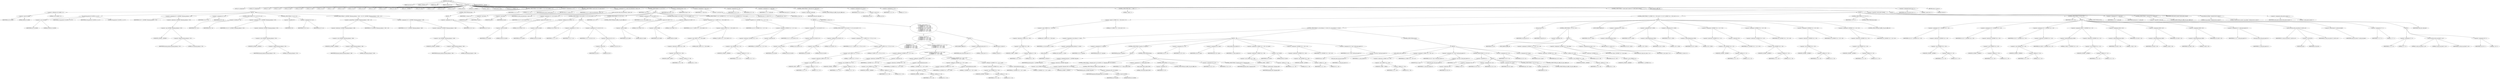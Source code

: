digraph cache_insert {  
"1000126" [label = "(METHOD,cache_insert)" ]
"1000127" [label = "(PARAM,const char *a1)" ]
"1000128" [label = "(PARAM,_DWORD *a2)" ]
"1000129" [label = "(PARAM,time_t a3)" ]
"1000130" [label = "(PARAM,unsigned int a4)" ]
"1000131" [label = "(PARAM,int a5)" ]
"1000132" [label = "(BLOCK,,)" ]
"1000133" [label = "(LOCAL,v9: unsigned int)" ]
"1000134" [label = "(LOCAL,v10: unsigned int)" ]
"1000135" [label = "(LOCAL,v11: int)" ]
"1000136" [label = "(LOCAL,v12: int)" ]
"1000137" [label = "(LOCAL,v13: bool)" ]
"1000138" [label = "(LOCAL,v14: bool)" ]
"1000139" [label = "(LOCAL,v15: bool)" ]
"1000140" [label = "(LOCAL,v16: int)" ]
"1000141" [label = "(LOCAL,v17: int)" ]
"1000142" [label = "(LOCAL,v18: int)" ]
"1000143" [label = "(LOCAL,v19: int)" ]
"1000144" [label = "(LOCAL,v20: int)" ]
"1000145" [label = "(LOCAL,v21: int)" ]
"1000146" [label = "(LOCAL,v22: int)" ]
"1000147" [label = "(LOCAL,v24: char *)" ]
"1000148" [label = "(LOCAL,v25: _DWORD *)" ]
"1000149" [label = "(LOCAL,v26: time_t)" ]
"1000150" [label = "(LOCAL,v27: int)" ]
"1000151" [label = "(LOCAL,v28: int)" ]
"1000152" [label = "(LOCAL,v29: int)" ]
"1000153" [label = "(LOCAL,v30: int)" ]
"1000154" [label = "(LOCAL,v31: _DWORD *)" ]
"1000155" [label = "(LOCAL,s: char *)" ]
"1000156" [label = "(LOCAL,time1: time_t)" ]
"1000157" [label = "(LOCAL,v34: _DWORD [ 12 ])" ]
"1000158" [label = "(CONTROL_STRUCTURE,if ( (a5 & 0x980) != 0 ),if ( (a5 & 0x980) != 0 ))" ]
"1000159" [label = "(<operator>.notEquals,(a5 & 0x980) != 0)" ]
"1000160" [label = "(<operator>.and,a5 & 0x980)" ]
"1000161" [label = "(IDENTIFIER,a5,a5 & 0x980)" ]
"1000162" [label = "(LITERAL,0x980,a5 & 0x980)" ]
"1000163" [label = "(LITERAL,0,(a5 & 0x980) != 0)" ]
"1000164" [label = "(BLOCK,,)" ]
"1000165" [label = "(log_query,log_query(a5 | 0x10000, a1, a2, 0))" ]
"1000166" [label = "(<operator>.or,a5 | 0x10000)" ]
"1000167" [label = "(IDENTIFIER,a5,a5 | 0x10000)" ]
"1000168" [label = "(LITERAL,0x10000,a5 | 0x10000)" ]
"1000169" [label = "(IDENTIFIER,a1,log_query(a5 | 0x10000, a1, a2, 0))" ]
"1000170" [label = "(IDENTIFIER,a2,log_query(a5 | 0x10000, a1, a2, 0))" ]
"1000171" [label = "(LITERAL,0,log_query(a5 | 0x10000, a1, a2, 0))" ]
"1000172" [label = "(<operator>.assignment,v9 = *(_DWORD *)(dnsmasq_daemon + 252))" ]
"1000173" [label = "(IDENTIFIER,v9,v9 = *(_DWORD *)(dnsmasq_daemon + 252))" ]
"1000174" [label = "(<operator>.indirection,*(_DWORD *)(dnsmasq_daemon + 252))" ]
"1000175" [label = "(<operator>.cast,(_DWORD *)(dnsmasq_daemon + 252))" ]
"1000176" [label = "(UNKNOWN,_DWORD *,_DWORD *)" ]
"1000177" [label = "(<operator>.addition,dnsmasq_daemon + 252)" ]
"1000178" [label = "(IDENTIFIER,dnsmasq_daemon,dnsmasq_daemon + 252)" ]
"1000179" [label = "(LITERAL,252,dnsmasq_daemon + 252)" ]
"1000180" [label = "(<operator>.assignment,v10 = a4)" ]
"1000181" [label = "(IDENTIFIER,v10,v10 = a4)" ]
"1000182" [label = "(IDENTIFIER,a4,v10 = a4)" ]
"1000183" [label = "(CONTROL_STRUCTURE,if ( v9 < a4 ),if ( v9 < a4 ))" ]
"1000184" [label = "(<operator>.lessThan,v9 < a4)" ]
"1000185" [label = "(IDENTIFIER,v9,v9 < a4)" ]
"1000186" [label = "(IDENTIFIER,a4,v9 < a4)" ]
"1000187" [label = "(<operator>.assignment,v10 = *(_DWORD *)(dnsmasq_daemon + 252))" ]
"1000188" [label = "(IDENTIFIER,v10,v10 = *(_DWORD *)(dnsmasq_daemon + 252))" ]
"1000189" [label = "(<operator>.indirection,*(_DWORD *)(dnsmasq_daemon + 252))" ]
"1000190" [label = "(<operator>.cast,(_DWORD *)(dnsmasq_daemon + 252))" ]
"1000191" [label = "(UNKNOWN,_DWORD *,_DWORD *)" ]
"1000192" [label = "(<operator>.addition,dnsmasq_daemon + 252)" ]
"1000193" [label = "(IDENTIFIER,dnsmasq_daemon,dnsmasq_daemon + 252)" ]
"1000194" [label = "(LITERAL,252,dnsmasq_daemon + 252)" ]
"1000195" [label = "(CONTROL_STRUCTURE,if ( !v9 ),if ( !v9 ))" ]
"1000196" [label = "(<operator>.logicalNot,!v9)" ]
"1000197" [label = "(IDENTIFIER,v9,!v9)" ]
"1000198" [label = "(<operator>.assignment,v10 = a4)" ]
"1000199" [label = "(IDENTIFIER,v10,v10 = a4)" ]
"1000200" [label = "(IDENTIFIER,a4,v10 = a4)" ]
"1000201" [label = "(CONTROL_STRUCTURE,if ( *(_DWORD *)(dnsmasq_daemon + 248) > v10 ),if ( *(_DWORD *)(dnsmasq_daemon + 248) > v10 ))" ]
"1000202" [label = "(<operator>.greaterThan,*(_DWORD *)(dnsmasq_daemon + 248) > v10)" ]
"1000203" [label = "(<operator>.indirection,*(_DWORD *)(dnsmasq_daemon + 248))" ]
"1000204" [label = "(<operator>.cast,(_DWORD *)(dnsmasq_daemon + 248))" ]
"1000205" [label = "(UNKNOWN,_DWORD *,_DWORD *)" ]
"1000206" [label = "(<operator>.addition,dnsmasq_daemon + 248)" ]
"1000207" [label = "(IDENTIFIER,dnsmasq_daemon,dnsmasq_daemon + 248)" ]
"1000208" [label = "(LITERAL,248,dnsmasq_daemon + 248)" ]
"1000209" [label = "(IDENTIFIER,v10,*(_DWORD *)(dnsmasq_daemon + 248) > v10)" ]
"1000210" [label = "(<operator>.assignment,v10 = *(_DWORD *)(dnsmasq_daemon + 248))" ]
"1000211" [label = "(IDENTIFIER,v10,v10 = *(_DWORD *)(dnsmasq_daemon + 248))" ]
"1000212" [label = "(<operator>.indirection,*(_DWORD *)(dnsmasq_daemon + 248))" ]
"1000213" [label = "(<operator>.cast,(_DWORD *)(dnsmasq_daemon + 248))" ]
"1000214" [label = "(UNKNOWN,_DWORD *,_DWORD *)" ]
"1000215" [label = "(<operator>.addition,dnsmasq_daemon + 248)" ]
"1000216" [label = "(IDENTIFIER,dnsmasq_daemon,dnsmasq_daemon + 248)" ]
"1000217" [label = "(LITERAL,248,dnsmasq_daemon + 248)" ]
"1000218" [label = "(CONTROL_STRUCTURE,else,else)" ]
"1000219" [label = "(BLOCK,,)" ]
"1000220" [label = "(<operator>.assignment,v10 = a4)" ]
"1000221" [label = "(IDENTIFIER,v10,v10 = a4)" ]
"1000222" [label = "(IDENTIFIER,a4,v10 = a4)" ]
"1000223" [label = "(<operator>.assignment,v11 = 0)" ]
"1000224" [label = "(IDENTIFIER,v11,v11 = 0)" ]
"1000225" [label = "(LITERAL,0,v11 = 0)" ]
"1000226" [label = "(CONTROL_STRUCTURE,if ( insert_error ),if ( insert_error ))" ]
"1000227" [label = "(IDENTIFIER,insert_error,if ( insert_error ))" ]
"1000228" [label = "(RETURN,return v11;,return v11;)" ]
"1000229" [label = "(IDENTIFIER,v11,return v11;)" ]
"1000230" [label = "(<operator>.assignment,v12 = cache_scan_free((int)a1, (int)a2, a3))" ]
"1000231" [label = "(IDENTIFIER,v12,v12 = cache_scan_free((int)a1, (int)a2, a3))" ]
"1000232" [label = "(cache_scan_free,cache_scan_free((int)a1, (int)a2, a3))" ]
"1000233" [label = "(<operator>.cast,(int)a1)" ]
"1000234" [label = "(UNKNOWN,int,int)" ]
"1000235" [label = "(IDENTIFIER,a1,(int)a1)" ]
"1000236" [label = "(<operator>.cast,(int)a2)" ]
"1000237" [label = "(UNKNOWN,int,int)" ]
"1000238" [label = "(IDENTIFIER,a2,(int)a2)" ]
"1000239" [label = "(IDENTIFIER,a3,cache_scan_free((int)a1, (int)a2, a3))" ]
"1000240" [label = "(CONTROL_STRUCTURE,if ( v12 ),if ( v12 ))" ]
"1000241" [label = "(IDENTIFIER,v12,if ( v12 ))" ]
"1000242" [label = "(BLOCK,,)" ]
"1000243" [label = "(<operator>.assignment,v13 = (a5 & 0x180) == 0)" ]
"1000244" [label = "(IDENTIFIER,v13,v13 = (a5 & 0x180) == 0)" ]
"1000245" [label = "(<operator>.equals,(a5 & 0x180) == 0)" ]
"1000246" [label = "(<operator>.and,a5 & 0x180)" ]
"1000247" [label = "(IDENTIFIER,a5,a5 & 0x180)" ]
"1000248" [label = "(LITERAL,0x180,a5 & 0x180)" ]
"1000249" [label = "(LITERAL,0,(a5 & 0x180) == 0)" ]
"1000250" [label = "(CONTROL_STRUCTURE,if ( (a5 & 0x180) != 0 ),if ( (a5 & 0x180) != 0 ))" ]
"1000251" [label = "(<operator>.notEquals,(a5 & 0x180) != 0)" ]
"1000252" [label = "(<operator>.and,a5 & 0x180)" ]
"1000253" [label = "(IDENTIFIER,a5,a5 & 0x180)" ]
"1000254" [label = "(LITERAL,0x180,a5 & 0x180)" ]
"1000255" [label = "(LITERAL,0,(a5 & 0x180) != 0)" ]
"1000256" [label = "(BLOCK,,)" ]
"1000257" [label = "(<operator>.assignment,v11 = v12)" ]
"1000258" [label = "(IDENTIFIER,v11,v11 = v12)" ]
"1000259" [label = "(IDENTIFIER,v12,v11 = v12)" ]
"1000260" [label = "(<operator>.assignment,v13 = (a5 & 8) == 0)" ]
"1000261" [label = "(IDENTIFIER,v13,v13 = (a5 & 8) == 0)" ]
"1000262" [label = "(<operator>.equals,(a5 & 8) == 0)" ]
"1000263" [label = "(<operator>.and,a5 & 8)" ]
"1000264" [label = "(IDENTIFIER,a5,a5 & 8)" ]
"1000265" [label = "(LITERAL,8,a5 & 8)" ]
"1000266" [label = "(LITERAL,0,(a5 & 8) == 0)" ]
"1000267" [label = "(CONTROL_STRUCTURE,if ( v13 ),if ( v13 ))" ]
"1000268" [label = "(IDENTIFIER,v13,if ( v13 ))" ]
"1000269" [label = "(CONTROL_STRUCTURE,goto LABEL_23;,goto LABEL_23;)" ]
"1000270" [label = "(<operator>.assignment,v14 = (a5 & 0x80) == 0)" ]
"1000271" [label = "(IDENTIFIER,v14,v14 = (a5 & 0x80) == 0)" ]
"1000272" [label = "(<operator>.equals,(a5 & 0x80) == 0)" ]
"1000273" [label = "(<operator>.and,a5 & 0x80)" ]
"1000274" [label = "(IDENTIFIER,a5,a5 & 0x80)" ]
"1000275" [label = "(LITERAL,0x80,a5 & 0x80)" ]
"1000276" [label = "(LITERAL,0,(a5 & 0x80) == 0)" ]
"1000277" [label = "(CONTROL_STRUCTURE,if ( (a5 & 0x80) != 0 ),if ( (a5 & 0x80) != 0 ))" ]
"1000278" [label = "(<operator>.notEquals,(a5 & 0x80) != 0)" ]
"1000279" [label = "(<operator>.and,a5 & 0x80)" ]
"1000280" [label = "(IDENTIFIER,a5,a5 & 0x80)" ]
"1000281" [label = "(LITERAL,0x80,a5 & 0x80)" ]
"1000282" [label = "(LITERAL,0,(a5 & 0x80) != 0)" ]
"1000283" [label = "(<operator>.assignment,v14 = (*(_BYTE *)(v11 + 36) & 0x80) == 0)" ]
"1000284" [label = "(IDENTIFIER,v14,v14 = (*(_BYTE *)(v11 + 36) & 0x80) == 0)" ]
"1000285" [label = "(<operator>.equals,(*(_BYTE *)(v11 + 36) & 0x80) == 0)" ]
"1000286" [label = "(<operator>.and,*(_BYTE *)(v11 + 36) & 0x80)" ]
"1000287" [label = "(<operator>.indirection,*(_BYTE *)(v11 + 36))" ]
"1000288" [label = "(<operator>.cast,(_BYTE *)(v11 + 36))" ]
"1000289" [label = "(UNKNOWN,_BYTE *,_BYTE *)" ]
"1000290" [label = "(<operator>.addition,v11 + 36)" ]
"1000291" [label = "(IDENTIFIER,v11,v11 + 36)" ]
"1000292" [label = "(LITERAL,36,v11 + 36)" ]
"1000293" [label = "(LITERAL,0x80,*(_BYTE *)(v11 + 36) & 0x80)" ]
"1000294" [label = "(LITERAL,0,(*(_BYTE *)(v11 + 36) & 0x80) == 0)" ]
"1000295" [label = "(CONTROL_STRUCTURE,if ( v14 || *(_DWORD *)(v11 + 12) != *a2 ),if ( v14 || *(_DWORD *)(v11 + 12) != *a2 ))" ]
"1000296" [label = "(<operator>.logicalOr,v14 || *(_DWORD *)(v11 + 12) != *a2)" ]
"1000297" [label = "(IDENTIFIER,v14,v14 || *(_DWORD *)(v11 + 12) != *a2)" ]
"1000298" [label = "(<operator>.notEquals,*(_DWORD *)(v11 + 12) != *a2)" ]
"1000299" [label = "(<operator>.indirection,*(_DWORD *)(v11 + 12))" ]
"1000300" [label = "(<operator>.cast,(_DWORD *)(v11 + 12))" ]
"1000301" [label = "(UNKNOWN,_DWORD *,_DWORD *)" ]
"1000302" [label = "(<operator>.addition,v11 + 12)" ]
"1000303" [label = "(IDENTIFIER,v11,v11 + 12)" ]
"1000304" [label = "(LITERAL,12,v11 + 12)" ]
"1000305" [label = "(<operator>.indirection,*a2)" ]
"1000306" [label = "(IDENTIFIER,a2,*(_DWORD *)(v11 + 12) != *a2)" ]
"1000307" [label = "(BLOCK,,)" ]
"1000308" [label = "(<operator>.assignment,v15 = (a5 & 0x100) == 0)" ]
"1000309" [label = "(IDENTIFIER,v15,v15 = (a5 & 0x100) == 0)" ]
"1000310" [label = "(<operator>.equals,(a5 & 0x100) == 0)" ]
"1000311" [label = "(<operator>.and,a5 & 0x100)" ]
"1000312" [label = "(IDENTIFIER,a5,a5 & 0x100)" ]
"1000313" [label = "(LITERAL,0x100,a5 & 0x100)" ]
"1000314" [label = "(LITERAL,0,(a5 & 0x100) == 0)" ]
"1000315" [label = "(CONTROL_STRUCTURE,if ( (a5 & 0x100) != 0 ),if ( (a5 & 0x100) != 0 ))" ]
"1000316" [label = "(<operator>.notEquals,(a5 & 0x100) != 0)" ]
"1000317" [label = "(<operator>.and,a5 & 0x100)" ]
"1000318" [label = "(IDENTIFIER,a5,a5 & 0x100)" ]
"1000319" [label = "(LITERAL,0x100,a5 & 0x100)" ]
"1000320" [label = "(LITERAL,0,(a5 & 0x100) != 0)" ]
"1000321" [label = "(<operator>.assignment,v15 = (*(_BYTE *)(v11 + 37) & 1) == 0)" ]
"1000322" [label = "(IDENTIFIER,v15,v15 = (*(_BYTE *)(v11 + 37) & 1) == 0)" ]
"1000323" [label = "(<operator>.equals,(*(_BYTE *)(v11 + 37) & 1) == 0)" ]
"1000324" [label = "(<operator>.and,*(_BYTE *)(v11 + 37) & 1)" ]
"1000325" [label = "(<operator>.indirection,*(_BYTE *)(v11 + 37))" ]
"1000326" [label = "(<operator>.cast,(_BYTE *)(v11 + 37))" ]
"1000327" [label = "(UNKNOWN,_BYTE *,_BYTE *)" ]
"1000328" [label = "(<operator>.addition,v11 + 37)" ]
"1000329" [label = "(IDENTIFIER,v11,v11 + 37)" ]
"1000330" [label = "(LITERAL,37,v11 + 37)" ]
"1000331" [label = "(LITERAL,1,*(_BYTE *)(v11 + 37) & 1)" ]
"1000332" [label = "(LITERAL,0,(*(_BYTE *)(v11 + 37) & 1) == 0)" ]
"1000333" [label = "(CONTROL_STRUCTURE,if ( v15\n        || *(_DWORD *)(v11 + 12) != *a2\n        || *(_DWORD *)(v11 + 16) != a2[1]\n        || *(_DWORD *)(v11 + 20) != a2[2]\n        || *(_DWORD *)(v11 + 24) != a2[3] ),if ( v15\n        || *(_DWORD *)(v11 + 12) != *a2\n        || *(_DWORD *)(v11 + 16) != a2[1]\n        || *(_DWORD *)(v11 + 20) != a2[2]\n        || *(_DWORD *)(v11 + 24) != a2[3] ))" ]
"1000334" [label = "(<operator>.logicalOr,v15\n        || *(_DWORD *)(v11 + 12) != *a2\n        || *(_DWORD *)(v11 + 16) != a2[1]\n        || *(_DWORD *)(v11 + 20) != a2[2]\n        || *(_DWORD *)(v11 + 24) != a2[3])" ]
"1000335" [label = "(IDENTIFIER,v15,v15\n        || *(_DWORD *)(v11 + 12) != *a2\n        || *(_DWORD *)(v11 + 16) != a2[1]\n        || *(_DWORD *)(v11 + 20) != a2[2]\n        || *(_DWORD *)(v11 + 24) != a2[3])" ]
"1000336" [label = "(<operator>.logicalOr,*(_DWORD *)(v11 + 12) != *a2\n        || *(_DWORD *)(v11 + 16) != a2[1]\n        || *(_DWORD *)(v11 + 20) != a2[2]\n        || *(_DWORD *)(v11 + 24) != a2[3])" ]
"1000337" [label = "(<operator>.notEquals,*(_DWORD *)(v11 + 12) != *a2)" ]
"1000338" [label = "(<operator>.indirection,*(_DWORD *)(v11 + 12))" ]
"1000339" [label = "(<operator>.cast,(_DWORD *)(v11 + 12))" ]
"1000340" [label = "(UNKNOWN,_DWORD *,_DWORD *)" ]
"1000341" [label = "(<operator>.addition,v11 + 12)" ]
"1000342" [label = "(IDENTIFIER,v11,v11 + 12)" ]
"1000343" [label = "(LITERAL,12,v11 + 12)" ]
"1000344" [label = "(<operator>.indirection,*a2)" ]
"1000345" [label = "(IDENTIFIER,a2,*(_DWORD *)(v11 + 12) != *a2)" ]
"1000346" [label = "(<operator>.logicalOr,*(_DWORD *)(v11 + 16) != a2[1]\n        || *(_DWORD *)(v11 + 20) != a2[2]\n        || *(_DWORD *)(v11 + 24) != a2[3])" ]
"1000347" [label = "(<operator>.notEquals,*(_DWORD *)(v11 + 16) != a2[1])" ]
"1000348" [label = "(<operator>.indirection,*(_DWORD *)(v11 + 16))" ]
"1000349" [label = "(<operator>.cast,(_DWORD *)(v11 + 16))" ]
"1000350" [label = "(UNKNOWN,_DWORD *,_DWORD *)" ]
"1000351" [label = "(<operator>.addition,v11 + 16)" ]
"1000352" [label = "(IDENTIFIER,v11,v11 + 16)" ]
"1000353" [label = "(LITERAL,16,v11 + 16)" ]
"1000354" [label = "(<operator>.indirectIndexAccess,a2[1])" ]
"1000355" [label = "(IDENTIFIER,a2,*(_DWORD *)(v11 + 16) != a2[1])" ]
"1000356" [label = "(LITERAL,1,*(_DWORD *)(v11 + 16) != a2[1])" ]
"1000357" [label = "(<operator>.logicalOr,*(_DWORD *)(v11 + 20) != a2[2]\n        || *(_DWORD *)(v11 + 24) != a2[3])" ]
"1000358" [label = "(<operator>.notEquals,*(_DWORD *)(v11 + 20) != a2[2])" ]
"1000359" [label = "(<operator>.indirection,*(_DWORD *)(v11 + 20))" ]
"1000360" [label = "(<operator>.cast,(_DWORD *)(v11 + 20))" ]
"1000361" [label = "(UNKNOWN,_DWORD *,_DWORD *)" ]
"1000362" [label = "(<operator>.addition,v11 + 20)" ]
"1000363" [label = "(IDENTIFIER,v11,v11 + 20)" ]
"1000364" [label = "(LITERAL,20,v11 + 20)" ]
"1000365" [label = "(<operator>.indirectIndexAccess,a2[2])" ]
"1000366" [label = "(IDENTIFIER,a2,*(_DWORD *)(v11 + 20) != a2[2])" ]
"1000367" [label = "(LITERAL,2,*(_DWORD *)(v11 + 20) != a2[2])" ]
"1000368" [label = "(<operator>.notEquals,*(_DWORD *)(v11 + 24) != a2[3])" ]
"1000369" [label = "(<operator>.indirection,*(_DWORD *)(v11 + 24))" ]
"1000370" [label = "(<operator>.cast,(_DWORD *)(v11 + 24))" ]
"1000371" [label = "(UNKNOWN,_DWORD *,_DWORD *)" ]
"1000372" [label = "(<operator>.addition,v11 + 24)" ]
"1000373" [label = "(IDENTIFIER,v11,v11 + 24)" ]
"1000374" [label = "(LITERAL,24,v11 + 24)" ]
"1000375" [label = "(<operator>.indirectIndexAccess,a2[3])" ]
"1000376" [label = "(IDENTIFIER,a2,*(_DWORD *)(v11 + 24) != a2[3])" ]
"1000377" [label = "(LITERAL,3,*(_DWORD *)(v11 + 24) != a2[3])" ]
"1000378" [label = "(BLOCK,,)" ]
"1000379" [label = "(JUMP_TARGET,LABEL_23)" ]
"1000380" [label = "(<operator>.assignment,insert_error = 1)" ]
"1000381" [label = "(IDENTIFIER,insert_error,insert_error = 1)" ]
"1000382" [label = "(LITERAL,1,insert_error = 1)" ]
"1000383" [label = "(RETURN,return 0;,return 0;)" ]
"1000384" [label = "(LITERAL,0,return 0;)" ]
"1000385" [label = "(RETURN,return v11;,return v11;)" ]
"1000386" [label = "(IDENTIFIER,v11,return v11;)" ]
"1000387" [label = "(<operator>.assignment,time1 = a3)" ]
"1000388" [label = "(IDENTIFIER,time1,time1 = a3)" ]
"1000389" [label = "(IDENTIFIER,a3,time1 = a3)" ]
"1000390" [label = "(<operator>.assignment,s = (char *)a1)" ]
"1000391" [label = "(IDENTIFIER,s,s = (char *)a1)" ]
"1000392" [label = "(<operator>.cast,(char *)a1)" ]
"1000393" [label = "(UNKNOWN,char *,char *)" ]
"1000394" [label = "(IDENTIFIER,a1,(char *)a1)" ]
"1000395" [label = "(<operator>.assignment,v31 = a2)" ]
"1000396" [label = "(IDENTIFIER,v31,v31 = a2)" ]
"1000397" [label = "(IDENTIFIER,a2,v31 = a2)" ]
"1000398" [label = "(<operator>.assignment,v11 = cache_tail)" ]
"1000399" [label = "(IDENTIFIER,v11,v11 = cache_tail)" ]
"1000400" [label = "(IDENTIFIER,cache_tail,v11 = cache_tail)" ]
"1000401" [label = "(CONTROL_STRUCTURE,if ( !cache_tail ),if ( !cache_tail ))" ]
"1000402" [label = "(<operator>.logicalNot,!cache_tail)" ]
"1000403" [label = "(IDENTIFIER,cache_tail,!cache_tail)" ]
"1000404" [label = "(CONTROL_STRUCTURE,goto LABEL_38;,goto LABEL_38;)" ]
"1000405" [label = "(<operator>.assignment,v16 = a5 & 4)" ]
"1000406" [label = "(IDENTIFIER,v16,v16 = a5 & 4)" ]
"1000407" [label = "(<operator>.and,a5 & 4)" ]
"1000408" [label = "(IDENTIFIER,a5,a5 & 4)" ]
"1000409" [label = "(LITERAL,4,a5 & 4)" ]
"1000410" [label = "(<operator>.assignment,v17 = 0)" ]
"1000411" [label = "(IDENTIFIER,v17,v17 = 0)" ]
"1000412" [label = "(LITERAL,0,v17 = 0)" ]
"1000413" [label = "(CONTROL_STRUCTURE,while ( 1 ),while ( 1 ))" ]
"1000414" [label = "(LITERAL,1,while ( 1 ))" ]
"1000415" [label = "(BLOCK,,)" ]
"1000416" [label = "(CONTROL_STRUCTURE,if ( (*(_WORD *)(v11 + 36) & 0xC) == 0 ),if ( (*(_WORD *)(v11 + 36) & 0xC) == 0 ))" ]
"1000417" [label = "(<operator>.equals,(*(_WORD *)(v11 + 36) & 0xC) == 0)" ]
"1000418" [label = "(<operator>.and,*(_WORD *)(v11 + 36) & 0xC)" ]
"1000419" [label = "(<operator>.indirection,*(_WORD *)(v11 + 36))" ]
"1000420" [label = "(<operator>.cast,(_WORD *)(v11 + 36))" ]
"1000421" [label = "(UNKNOWN,_WORD *,_WORD *)" ]
"1000422" [label = "(<operator>.addition,v11 + 36)" ]
"1000423" [label = "(IDENTIFIER,v11,v11 + 36)" ]
"1000424" [label = "(LITERAL,36,v11 + 36)" ]
"1000425" [label = "(LITERAL,0xC,*(_WORD *)(v11 + 36) & 0xC)" ]
"1000426" [label = "(LITERAL,0,(*(_WORD *)(v11 + 36) & 0xC) == 0)" ]
"1000427" [label = "(BLOCK,,)" ]
"1000428" [label = "(CONTROL_STRUCTURE,if ( a1 && strlen(a1) >= 0x32 ),if ( a1 && strlen(a1) >= 0x32 ))" ]
"1000429" [label = "(<operator>.logicalAnd,a1 && strlen(a1) >= 0x32)" ]
"1000430" [label = "(IDENTIFIER,a1,a1 && strlen(a1) >= 0x32)" ]
"1000431" [label = "(<operator>.greaterEqualsThan,strlen(a1) >= 0x32)" ]
"1000432" [label = "(strlen,strlen(a1))" ]
"1000433" [label = "(IDENTIFIER,a1,strlen(a1))" ]
"1000434" [label = "(LITERAL,0x32,strlen(a1) >= 0x32)" ]
"1000435" [label = "(BLOCK,,)" ]
"1000436" [label = "(<operator>.assignment,v22 = big_free)" ]
"1000437" [label = "(IDENTIFIER,v22,v22 = big_free)" ]
"1000438" [label = "(IDENTIFIER,big_free,v22 = big_free)" ]
"1000439" [label = "(CONTROL_STRUCTURE,if ( big_free ),if ( big_free ))" ]
"1000440" [label = "(IDENTIFIER,big_free,if ( big_free ))" ]
"1000441" [label = "(BLOCK,,)" ]
"1000442" [label = "(<operator>.assignment,big_free = *(_DWORD *)big_free)" ]
"1000443" [label = "(IDENTIFIER,big_free,big_free = *(_DWORD *)big_free)" ]
"1000444" [label = "(<operator>.indirection,*(_DWORD *)big_free)" ]
"1000445" [label = "(<operator>.cast,(_DWORD *)big_free)" ]
"1000446" [label = "(UNKNOWN,_DWORD *,_DWORD *)" ]
"1000447" [label = "(IDENTIFIER,big_free,(_DWORD *)big_free)" ]
"1000448" [label = "(CONTROL_STRUCTURE,else,else)" ]
"1000449" [label = "(BLOCK,,)" ]
"1000450" [label = "(CONTROL_STRUCTURE,if ( !(bignames_left | a5 & 0x5000) ),if ( !(bignames_left | a5 & 0x5000) ))" ]
"1000451" [label = "(<operator>.logicalNot,!(bignames_left | a5 & 0x5000))" ]
"1000452" [label = "(<operator>.or,bignames_left | a5 & 0x5000)" ]
"1000453" [label = "(IDENTIFIER,bignames_left,bignames_left | a5 & 0x5000)" ]
"1000454" [label = "(<operator>.and,a5 & 0x5000)" ]
"1000455" [label = "(IDENTIFIER,a5,a5 & 0x5000)" ]
"1000456" [label = "(LITERAL,0x5000,a5 & 0x5000)" ]
"1000457" [label = "(CONTROL_STRUCTURE,goto LABEL_38;,goto LABEL_38;)" ]
"1000458" [label = "(<operator>.assignment,v27 = whine_malloc(1028))" ]
"1000459" [label = "(IDENTIFIER,v27,v27 = whine_malloc(1028))" ]
"1000460" [label = "(whine_malloc,whine_malloc(1028))" ]
"1000461" [label = "(LITERAL,1028,whine_malloc(1028))" ]
"1000462" [label = "(CONTROL_STRUCTURE,if ( !v27 ),if ( !v27 ))" ]
"1000463" [label = "(<operator>.logicalNot,!v27)" ]
"1000464" [label = "(IDENTIFIER,v27,!v27)" ]
"1000465" [label = "(CONTROL_STRUCTURE,goto LABEL_38;,goto LABEL_38;)" ]
"1000466" [label = "(<operator>.assignment,v22 = v27)" ]
"1000467" [label = "(IDENTIFIER,v22,v22 = v27)" ]
"1000468" [label = "(IDENTIFIER,v27,v22 = v27)" ]
"1000469" [label = "(CONTROL_STRUCTURE,if ( bignames_left ),if ( bignames_left ))" ]
"1000470" [label = "(IDENTIFIER,bignames_left,if ( bignames_left ))" ]
"1000471" [label = "(<operator>.preDecrement,--bignames_left)" ]
"1000472" [label = "(IDENTIFIER,bignames_left,--bignames_left)" ]
"1000473" [label = "(<operator>.assignment,v25 = v31)" ]
"1000474" [label = "(IDENTIFIER,v25,v25 = v31)" ]
"1000475" [label = "(IDENTIFIER,v31,v25 = v31)" ]
"1000476" [label = "(<operator>.assignment,v26 = time1)" ]
"1000477" [label = "(IDENTIFIER,v26,v26 = time1)" ]
"1000478" [label = "(IDENTIFIER,time1,v26 = time1)" ]
"1000479" [label = "(cache_unlink,cache_unlink(v11))" ]
"1000480" [label = "(IDENTIFIER,v11,cache_unlink(v11))" ]
"1000481" [label = "(<operator>.assignment,*(_WORD *)(v11 + 36) = a5 | 0x200)" ]
"1000482" [label = "(<operator>.indirection,*(_WORD *)(v11 + 36))" ]
"1000483" [label = "(<operator>.cast,(_WORD *)(v11 + 36))" ]
"1000484" [label = "(UNKNOWN,_WORD *,_WORD *)" ]
"1000485" [label = "(<operator>.addition,v11 + 36)" ]
"1000486" [label = "(IDENTIFIER,v11,v11 + 36)" ]
"1000487" [label = "(LITERAL,36,v11 + 36)" ]
"1000488" [label = "(<operator>.or,a5 | 0x200)" ]
"1000489" [label = "(IDENTIFIER,a5,a5 | 0x200)" ]
"1000490" [label = "(LITERAL,0x200,a5 | 0x200)" ]
"1000491" [label = "(<operator>.assignment,*(_DWORD *)(v11 + 40) = v22)" ]
"1000492" [label = "(<operator>.indirection,*(_DWORD *)(v11 + 40))" ]
"1000493" [label = "(<operator>.cast,(_DWORD *)(v11 + 40))" ]
"1000494" [label = "(UNKNOWN,_DWORD *,_DWORD *)" ]
"1000495" [label = "(<operator>.addition,v11 + 40)" ]
"1000496" [label = "(IDENTIFIER,v11,v11 + 40)" ]
"1000497" [label = "(LITERAL,40,v11 + 40)" ]
"1000498" [label = "(IDENTIFIER,v22,*(_DWORD *)(v11 + 40) = v22)" ]
"1000499" [label = "(<operator>.assignment,v24 = (char *)cache_get_name(v11))" ]
"1000500" [label = "(IDENTIFIER,v24,v24 = (char *)cache_get_name(v11))" ]
"1000501" [label = "(<operator>.cast,(char *)cache_get_name(v11))" ]
"1000502" [label = "(UNKNOWN,char *,char *)" ]
"1000503" [label = "(cache_get_name,cache_get_name(v11))" ]
"1000504" [label = "(IDENTIFIER,v11,cache_get_name(v11))" ]
"1000505" [label = "(CONTROL_STRUCTURE,else,else)" ]
"1000506" [label = "(BLOCK,,)" ]
"1000507" [label = "(cache_unlink,cache_unlink(v11))" ]
"1000508" [label = "(IDENTIFIER,v11,cache_unlink(v11))" ]
"1000509" [label = "(<operator>.assignment,*(_WORD *)(v11 + 36) = a5)" ]
"1000510" [label = "(<operator>.indirection,*(_WORD *)(v11 + 36))" ]
"1000511" [label = "(<operator>.cast,(_WORD *)(v11 + 36))" ]
"1000512" [label = "(UNKNOWN,_WORD *,_WORD *)" ]
"1000513" [label = "(<operator>.addition,v11 + 36)" ]
"1000514" [label = "(IDENTIFIER,v11,v11 + 36)" ]
"1000515" [label = "(LITERAL,36,v11 + 36)" ]
"1000516" [label = "(IDENTIFIER,a5,*(_WORD *)(v11 + 36) = a5)" ]
"1000517" [label = "(<operator>.assignment,v24 = (char *)cache_get_name(v11))" ]
"1000518" [label = "(IDENTIFIER,v24,v24 = (char *)cache_get_name(v11))" ]
"1000519" [label = "(<operator>.cast,(char *)cache_get_name(v11))" ]
"1000520" [label = "(UNKNOWN,char *,char *)" ]
"1000521" [label = "(cache_get_name,cache_get_name(v11))" ]
"1000522" [label = "(IDENTIFIER,v11,cache_get_name(v11))" ]
"1000523" [label = "(CONTROL_STRUCTURE,if ( !a1 ),if ( !a1 ))" ]
"1000524" [label = "(<operator>.logicalNot,!a1)" ]
"1000525" [label = "(IDENTIFIER,a1,!a1)" ]
"1000526" [label = "(BLOCK,,)" ]
"1000527" [label = "(<operator>.assignment,*v24 = 0)" ]
"1000528" [label = "(<operator>.indirection,*v24)" ]
"1000529" [label = "(IDENTIFIER,v24,*v24 = 0)" ]
"1000530" [label = "(LITERAL,0,*v24 = 0)" ]
"1000531" [label = "(<operator>.assignment,v25 = v31)" ]
"1000532" [label = "(IDENTIFIER,v25,v25 = v31)" ]
"1000533" [label = "(IDENTIFIER,v31,v25 = v31)" ]
"1000534" [label = "(<operator>.assignment,v26 = time1)" ]
"1000535" [label = "(IDENTIFIER,v26,v26 = time1)" ]
"1000536" [label = "(IDENTIFIER,time1,v26 = time1)" ]
"1000537" [label = "(CONTROL_STRUCTURE,if ( !v31 ),if ( !v31 ))" ]
"1000538" [label = "(<operator>.logicalNot,!v31)" ]
"1000539" [label = "(IDENTIFIER,v31,!v31)" ]
"1000540" [label = "(CONTROL_STRUCTURE,goto LABEL_59;,goto LABEL_59;)" ]
"1000541" [label = "(CONTROL_STRUCTURE,goto LABEL_58;,goto LABEL_58;)" ]
"1000542" [label = "(<operator>.assignment,v25 = v31)" ]
"1000543" [label = "(IDENTIFIER,v25,v25 = v31)" ]
"1000544" [label = "(IDENTIFIER,v31,v25 = v31)" ]
"1000545" [label = "(<operator>.assignment,v26 = time1)" ]
"1000546" [label = "(IDENTIFIER,v26,v26 = time1)" ]
"1000547" [label = "(IDENTIFIER,time1,v26 = time1)" ]
"1000548" [label = "(strcpy,strcpy(v24, s))" ]
"1000549" [label = "(IDENTIFIER,v24,strcpy(v24, s))" ]
"1000550" [label = "(IDENTIFIER,s,strcpy(v24, s))" ]
"1000551" [label = "(CONTROL_STRUCTURE,if ( !v25 ),if ( !v25 ))" ]
"1000552" [label = "(<operator>.logicalNot,!v25)" ]
"1000553" [label = "(IDENTIFIER,v25,!v25)" ]
"1000554" [label = "(BLOCK,,)" ]
"1000555" [label = "(JUMP_TARGET,LABEL_59)" ]
"1000556" [label = "(<operator>.assignment,*(_DWORD *)(v11 + 28) = v10 + v26)" ]
"1000557" [label = "(<operator>.indirection,*(_DWORD *)(v11 + 28))" ]
"1000558" [label = "(<operator>.cast,(_DWORD *)(v11 + 28))" ]
"1000559" [label = "(UNKNOWN,_DWORD *,_DWORD *)" ]
"1000560" [label = "(<operator>.addition,v11 + 28)" ]
"1000561" [label = "(IDENTIFIER,v11,v11 + 28)" ]
"1000562" [label = "(LITERAL,28,v11 + 28)" ]
"1000563" [label = "(<operator>.addition,v10 + v26)" ]
"1000564" [label = "(IDENTIFIER,v10,v10 + v26)" ]
"1000565" [label = "(IDENTIFIER,v26,v10 + v26)" ]
"1000566" [label = "(<operator>.assignment,*(_DWORD *)v11 = new_chain)" ]
"1000567" [label = "(<operator>.indirection,*(_DWORD *)v11)" ]
"1000568" [label = "(<operator>.cast,(_DWORD *)v11)" ]
"1000569" [label = "(UNKNOWN,_DWORD *,_DWORD *)" ]
"1000570" [label = "(IDENTIFIER,v11,(_DWORD *)v11)" ]
"1000571" [label = "(IDENTIFIER,new_chain,*(_DWORD *)v11 = new_chain)" ]
"1000572" [label = "(<operator>.assignment,new_chain = v11)" ]
"1000573" [label = "(IDENTIFIER,new_chain,new_chain = v11)" ]
"1000574" [label = "(IDENTIFIER,v11,new_chain = v11)" ]
"1000575" [label = "(RETURN,return v11;,return v11;)" ]
"1000576" [label = "(IDENTIFIER,v11,return v11;)" ]
"1000577" [label = "(JUMP_TARGET,LABEL_58)" ]
"1000578" [label = "(<operator>.assignment,v28 = v25[1])" ]
"1000579" [label = "(IDENTIFIER,v28,v28 = v25[1])" ]
"1000580" [label = "(<operator>.indirectIndexAccess,v25[1])" ]
"1000581" [label = "(IDENTIFIER,v25,v28 = v25[1])" ]
"1000582" [label = "(LITERAL,1,v28 = v25[1])" ]
"1000583" [label = "(<operator>.assignment,v29 = v25[2])" ]
"1000584" [label = "(IDENTIFIER,v29,v29 = v25[2])" ]
"1000585" [label = "(<operator>.indirectIndexAccess,v25[2])" ]
"1000586" [label = "(IDENTIFIER,v25,v29 = v25[2])" ]
"1000587" [label = "(LITERAL,2,v29 = v25[2])" ]
"1000588" [label = "(<operator>.assignment,v30 = v25[3])" ]
"1000589" [label = "(IDENTIFIER,v30,v30 = v25[3])" ]
"1000590" [label = "(<operator>.indirectIndexAccess,v25[3])" ]
"1000591" [label = "(IDENTIFIER,v25,v30 = v25[3])" ]
"1000592" [label = "(LITERAL,3,v30 = v25[3])" ]
"1000593" [label = "(<operator>.assignment,*(_DWORD *)(v11 + 12) = *v25)" ]
"1000594" [label = "(<operator>.indirection,*(_DWORD *)(v11 + 12))" ]
"1000595" [label = "(<operator>.cast,(_DWORD *)(v11 + 12))" ]
"1000596" [label = "(UNKNOWN,_DWORD *,_DWORD *)" ]
"1000597" [label = "(<operator>.addition,v11 + 12)" ]
"1000598" [label = "(IDENTIFIER,v11,v11 + 12)" ]
"1000599" [label = "(LITERAL,12,v11 + 12)" ]
"1000600" [label = "(<operator>.indirection,*v25)" ]
"1000601" [label = "(IDENTIFIER,v25,*(_DWORD *)(v11 + 12) = *v25)" ]
"1000602" [label = "(<operator>.assignment,*(_DWORD *)(v11 + 16) = v28)" ]
"1000603" [label = "(<operator>.indirection,*(_DWORD *)(v11 + 16))" ]
"1000604" [label = "(<operator>.cast,(_DWORD *)(v11 + 16))" ]
"1000605" [label = "(UNKNOWN,_DWORD *,_DWORD *)" ]
"1000606" [label = "(<operator>.addition,v11 + 16)" ]
"1000607" [label = "(IDENTIFIER,v11,v11 + 16)" ]
"1000608" [label = "(LITERAL,16,v11 + 16)" ]
"1000609" [label = "(IDENTIFIER,v28,*(_DWORD *)(v11 + 16) = v28)" ]
"1000610" [label = "(<operator>.assignment,*(_DWORD *)(v11 + 20) = v29)" ]
"1000611" [label = "(<operator>.indirection,*(_DWORD *)(v11 + 20))" ]
"1000612" [label = "(<operator>.cast,(_DWORD *)(v11 + 20))" ]
"1000613" [label = "(UNKNOWN,_DWORD *,_DWORD *)" ]
"1000614" [label = "(<operator>.addition,v11 + 20)" ]
"1000615" [label = "(IDENTIFIER,v11,v11 + 20)" ]
"1000616" [label = "(LITERAL,20,v11 + 20)" ]
"1000617" [label = "(IDENTIFIER,v29,*(_DWORD *)(v11 + 20) = v29)" ]
"1000618" [label = "(<operator>.assignment,*(_DWORD *)(v11 + 24) = v30)" ]
"1000619" [label = "(<operator>.indirection,*(_DWORD *)(v11 + 24))" ]
"1000620" [label = "(<operator>.cast,(_DWORD *)(v11 + 24))" ]
"1000621" [label = "(UNKNOWN,_DWORD *,_DWORD *)" ]
"1000622" [label = "(<operator>.addition,v11 + 24)" ]
"1000623" [label = "(IDENTIFIER,v11,v11 + 24)" ]
"1000624" [label = "(LITERAL,24,v11 + 24)" ]
"1000625" [label = "(IDENTIFIER,v30,*(_DWORD *)(v11 + 24) = v30)" ]
"1000626" [label = "(CONTROL_STRUCTURE,goto LABEL_59;,goto LABEL_59;)" ]
"1000627" [label = "(CONTROL_STRUCTURE,if ( v17 ),if ( v17 ))" ]
"1000628" [label = "(IDENTIFIER,v17,if ( v17 ))" ]
"1000629" [label = "(CONTROL_STRUCTURE,break;,break;)" ]
"1000630" [label = "(CONTROL_STRUCTURE,if ( v16 ),if ( v16 ))" ]
"1000631" [label = "(IDENTIFIER,v16,if ( v16 ))" ]
"1000632" [label = "(BLOCK,,)" ]
"1000633" [label = "(<operator>.assignment,v18 = *(_DWORD *)(v11 + 16))" ]
"1000634" [label = "(IDENTIFIER,v18,v18 = *(_DWORD *)(v11 + 16))" ]
"1000635" [label = "(<operator>.indirection,*(_DWORD *)(v11 + 16))" ]
"1000636" [label = "(<operator>.cast,(_DWORD *)(v11 + 16))" ]
"1000637" [label = "(UNKNOWN,_DWORD *,_DWORD *)" ]
"1000638" [label = "(<operator>.addition,v11 + 16)" ]
"1000639" [label = "(IDENTIFIER,v11,v11 + 16)" ]
"1000640" [label = "(LITERAL,16,v11 + 16)" ]
"1000641" [label = "(<operator>.assignment,v19 = *(_DWORD *)(v11 + 20))" ]
"1000642" [label = "(IDENTIFIER,v19,v19 = *(_DWORD *)(v11 + 20))" ]
"1000643" [label = "(<operator>.indirection,*(_DWORD *)(v11 + 20))" ]
"1000644" [label = "(<operator>.cast,(_DWORD *)(v11 + 20))" ]
"1000645" [label = "(UNKNOWN,_DWORD *,_DWORD *)" ]
"1000646" [label = "(<operator>.addition,v11 + 20)" ]
"1000647" [label = "(IDENTIFIER,v11,v11 + 20)" ]
"1000648" [label = "(LITERAL,20,v11 + 20)" ]
"1000649" [label = "(<operator>.assignment,v20 = *(_DWORD *)(v11 + 24))" ]
"1000650" [label = "(IDENTIFIER,v20,v20 = *(_DWORD *)(v11 + 24))" ]
"1000651" [label = "(<operator>.indirection,*(_DWORD *)(v11 + 24))" ]
"1000652" [label = "(<operator>.cast,(_DWORD *)(v11 + 24))" ]
"1000653" [label = "(UNKNOWN,_DWORD *,_DWORD *)" ]
"1000654" [label = "(<operator>.addition,v11 + 24)" ]
"1000655" [label = "(IDENTIFIER,v11,v11 + 24)" ]
"1000656" [label = "(LITERAL,24,v11 + 24)" ]
"1000657" [label = "(<operator>.assignment,v34[0] = *(_DWORD *)(v11 + 12))" ]
"1000658" [label = "(<operator>.indirectIndexAccess,v34[0])" ]
"1000659" [label = "(IDENTIFIER,v34,v34[0] = *(_DWORD *)(v11 + 12))" ]
"1000660" [label = "(LITERAL,0,v34[0] = *(_DWORD *)(v11 + 12))" ]
"1000661" [label = "(<operator>.indirection,*(_DWORD *)(v11 + 12))" ]
"1000662" [label = "(<operator>.cast,(_DWORD *)(v11 + 12))" ]
"1000663" [label = "(UNKNOWN,_DWORD *,_DWORD *)" ]
"1000664" [label = "(<operator>.addition,v11 + 12)" ]
"1000665" [label = "(IDENTIFIER,v11,v11 + 12)" ]
"1000666" [label = "(LITERAL,12,v11 + 12)" ]
"1000667" [label = "(<operator>.assignment,v34[1] = v18)" ]
"1000668" [label = "(<operator>.indirectIndexAccess,v34[1])" ]
"1000669" [label = "(IDENTIFIER,v34,v34[1] = v18)" ]
"1000670" [label = "(LITERAL,1,v34[1] = v18)" ]
"1000671" [label = "(IDENTIFIER,v18,v34[1] = v18)" ]
"1000672" [label = "(<operator>.assignment,v34[2] = v19)" ]
"1000673" [label = "(<operator>.indirectIndexAccess,v34[2])" ]
"1000674" [label = "(IDENTIFIER,v34,v34[2] = v19)" ]
"1000675" [label = "(LITERAL,2,v34[2] = v19)" ]
"1000676" [label = "(IDENTIFIER,v19,v34[2] = v19)" ]
"1000677" [label = "(<operator>.assignment,v34[3] = v20)" ]
"1000678" [label = "(<operator>.indirectIndexAccess,v34[3])" ]
"1000679" [label = "(IDENTIFIER,v34,v34[3] = v20)" ]
"1000680" [label = "(LITERAL,3,v34[3] = v20)" ]
"1000681" [label = "(IDENTIFIER,v20,v34[3] = v20)" ]
"1000682" [label = "(<operator>.assignment,v21 = cache_get_name(v11))" ]
"1000683" [label = "(IDENTIFIER,v21,v21 = cache_get_name(v11))" ]
"1000684" [label = "(cache_get_name,cache_get_name(v11))" ]
"1000685" [label = "(IDENTIFIER,v11,cache_get_name(v11))" ]
"1000686" [label = "(cache_scan_free,cache_scan_free(v21, (int)v34, a3))" ]
"1000687" [label = "(IDENTIFIER,v21,cache_scan_free(v21, (int)v34, a3))" ]
"1000688" [label = "(<operator>.cast,(int)v34)" ]
"1000689" [label = "(UNKNOWN,int,int)" ]
"1000690" [label = "(IDENTIFIER,v34,(int)v34)" ]
"1000691" [label = "(IDENTIFIER,a3,cache_scan_free(v21, (int)v34, a3))" ]
"1000692" [label = "(<operator>.preIncrement,++cache_live_freed)" ]
"1000693" [label = "(IDENTIFIER,cache_live_freed,++cache_live_freed)" ]
"1000694" [label = "(<operator>.assignment,v17 = 1)" ]
"1000695" [label = "(IDENTIFIER,v17,v17 = 1)" ]
"1000696" [label = "(LITERAL,1,v17 = 1)" ]
"1000697" [label = "(CONTROL_STRUCTURE,else,else)" ]
"1000698" [label = "(BLOCK,,)" ]
"1000699" [label = "(<operator>.assignment,v17 = 0)" ]
"1000700" [label = "(IDENTIFIER,v17,v17 = 0)" ]
"1000701" [label = "(LITERAL,0,v17 = 0)" ]
"1000702" [label = "(cache_scan_free,cache_scan_free(0, 0, a3))" ]
"1000703" [label = "(LITERAL,0,cache_scan_free(0, 0, a3))" ]
"1000704" [label = "(LITERAL,0,cache_scan_free(0, 0, a3))" ]
"1000705" [label = "(IDENTIFIER,a3,cache_scan_free(0, 0, a3))" ]
"1000706" [label = "(<operator>.assignment,v16 = 1)" ]
"1000707" [label = "(IDENTIFIER,v16,v16 = 1)" ]
"1000708" [label = "(LITERAL,1,v16 = 1)" ]
"1000709" [label = "(<operator>.assignment,v11 = cache_tail)" ]
"1000710" [label = "(IDENTIFIER,v11,v11 = cache_tail)" ]
"1000711" [label = "(IDENTIFIER,cache_tail,v11 = cache_tail)" ]
"1000712" [label = "(CONTROL_STRUCTURE,if ( !cache_tail ),if ( !cache_tail ))" ]
"1000713" [label = "(<operator>.logicalNot,!cache_tail)" ]
"1000714" [label = "(IDENTIFIER,cache_tail,!cache_tail)" ]
"1000715" [label = "(CONTROL_STRUCTURE,goto LABEL_38;,goto LABEL_38;)" ]
"1000716" [label = "(CONTROL_STRUCTURE,if ( !cache_insert_warned ),if ( !cache_insert_warned ))" ]
"1000717" [label = "(<operator>.logicalNot,!cache_insert_warned)" ]
"1000718" [label = "(IDENTIFIER,cache_insert_warned,!cache_insert_warned)" ]
"1000719" [label = "(BLOCK,,)" ]
"1000720" [label = "(my_syslog,my_syslog(3, \"Internal error in cache.\"))" ]
"1000721" [label = "(LITERAL,3,my_syslog(3, \"Internal error in cache.\"))" ]
"1000722" [label = "(LITERAL,\"Internal error in cache.\",my_syslog(3, \"Internal error in cache.\"))" ]
"1000723" [label = "(<operator>.assignment,cache_insert_warned = 1)" ]
"1000724" [label = "(IDENTIFIER,cache_insert_warned,cache_insert_warned = 1)" ]
"1000725" [label = "(LITERAL,1,cache_insert_warned = 1)" ]
"1000726" [label = "(JUMP_TARGET,LABEL_38)" ]
"1000727" [label = "(<operator>.assignment,insert_error = 1)" ]
"1000728" [label = "(IDENTIFIER,insert_error,insert_error = 1)" ]
"1000729" [label = "(LITERAL,1,insert_error = 1)" ]
"1000730" [label = "(RETURN,return 0;,return 0;)" ]
"1000731" [label = "(LITERAL,0,return 0;)" ]
"1000732" [label = "(METHOD_RETURN,int __fastcall)" ]
  "1000126" -> "1000127" 
  "1000126" -> "1000128" 
  "1000126" -> "1000129" 
  "1000126" -> "1000130" 
  "1000126" -> "1000131" 
  "1000126" -> "1000132" 
  "1000126" -> "1000732" 
  "1000132" -> "1000133" 
  "1000132" -> "1000134" 
  "1000132" -> "1000135" 
  "1000132" -> "1000136" 
  "1000132" -> "1000137" 
  "1000132" -> "1000138" 
  "1000132" -> "1000139" 
  "1000132" -> "1000140" 
  "1000132" -> "1000141" 
  "1000132" -> "1000142" 
  "1000132" -> "1000143" 
  "1000132" -> "1000144" 
  "1000132" -> "1000145" 
  "1000132" -> "1000146" 
  "1000132" -> "1000147" 
  "1000132" -> "1000148" 
  "1000132" -> "1000149" 
  "1000132" -> "1000150" 
  "1000132" -> "1000151" 
  "1000132" -> "1000152" 
  "1000132" -> "1000153" 
  "1000132" -> "1000154" 
  "1000132" -> "1000155" 
  "1000132" -> "1000156" 
  "1000132" -> "1000157" 
  "1000132" -> "1000158" 
  "1000132" -> "1000223" 
  "1000132" -> "1000226" 
  "1000132" -> "1000230" 
  "1000132" -> "1000240" 
  "1000132" -> "1000387" 
  "1000132" -> "1000390" 
  "1000132" -> "1000395" 
  "1000132" -> "1000398" 
  "1000132" -> "1000401" 
  "1000132" -> "1000405" 
  "1000132" -> "1000410" 
  "1000132" -> "1000413" 
  "1000132" -> "1000716" 
  "1000132" -> "1000726" 
  "1000132" -> "1000727" 
  "1000132" -> "1000730" 
  "1000158" -> "1000159" 
  "1000158" -> "1000164" 
  "1000158" -> "1000218" 
  "1000159" -> "1000160" 
  "1000159" -> "1000163" 
  "1000160" -> "1000161" 
  "1000160" -> "1000162" 
  "1000164" -> "1000165" 
  "1000164" -> "1000172" 
  "1000164" -> "1000180" 
  "1000164" -> "1000183" 
  "1000164" -> "1000195" 
  "1000164" -> "1000201" 
  "1000165" -> "1000166" 
  "1000165" -> "1000169" 
  "1000165" -> "1000170" 
  "1000165" -> "1000171" 
  "1000166" -> "1000167" 
  "1000166" -> "1000168" 
  "1000172" -> "1000173" 
  "1000172" -> "1000174" 
  "1000174" -> "1000175" 
  "1000175" -> "1000176" 
  "1000175" -> "1000177" 
  "1000177" -> "1000178" 
  "1000177" -> "1000179" 
  "1000180" -> "1000181" 
  "1000180" -> "1000182" 
  "1000183" -> "1000184" 
  "1000183" -> "1000187" 
  "1000184" -> "1000185" 
  "1000184" -> "1000186" 
  "1000187" -> "1000188" 
  "1000187" -> "1000189" 
  "1000189" -> "1000190" 
  "1000190" -> "1000191" 
  "1000190" -> "1000192" 
  "1000192" -> "1000193" 
  "1000192" -> "1000194" 
  "1000195" -> "1000196" 
  "1000195" -> "1000198" 
  "1000196" -> "1000197" 
  "1000198" -> "1000199" 
  "1000198" -> "1000200" 
  "1000201" -> "1000202" 
  "1000201" -> "1000210" 
  "1000202" -> "1000203" 
  "1000202" -> "1000209" 
  "1000203" -> "1000204" 
  "1000204" -> "1000205" 
  "1000204" -> "1000206" 
  "1000206" -> "1000207" 
  "1000206" -> "1000208" 
  "1000210" -> "1000211" 
  "1000210" -> "1000212" 
  "1000212" -> "1000213" 
  "1000213" -> "1000214" 
  "1000213" -> "1000215" 
  "1000215" -> "1000216" 
  "1000215" -> "1000217" 
  "1000218" -> "1000219" 
  "1000219" -> "1000220" 
  "1000220" -> "1000221" 
  "1000220" -> "1000222" 
  "1000223" -> "1000224" 
  "1000223" -> "1000225" 
  "1000226" -> "1000227" 
  "1000226" -> "1000228" 
  "1000228" -> "1000229" 
  "1000230" -> "1000231" 
  "1000230" -> "1000232" 
  "1000232" -> "1000233" 
  "1000232" -> "1000236" 
  "1000232" -> "1000239" 
  "1000233" -> "1000234" 
  "1000233" -> "1000235" 
  "1000236" -> "1000237" 
  "1000236" -> "1000238" 
  "1000240" -> "1000241" 
  "1000240" -> "1000242" 
  "1000242" -> "1000243" 
  "1000242" -> "1000250" 
  "1000242" -> "1000267" 
  "1000242" -> "1000270" 
  "1000242" -> "1000277" 
  "1000242" -> "1000295" 
  "1000242" -> "1000385" 
  "1000243" -> "1000244" 
  "1000243" -> "1000245" 
  "1000245" -> "1000246" 
  "1000245" -> "1000249" 
  "1000246" -> "1000247" 
  "1000246" -> "1000248" 
  "1000250" -> "1000251" 
  "1000250" -> "1000256" 
  "1000251" -> "1000252" 
  "1000251" -> "1000255" 
  "1000252" -> "1000253" 
  "1000252" -> "1000254" 
  "1000256" -> "1000257" 
  "1000256" -> "1000260" 
  "1000257" -> "1000258" 
  "1000257" -> "1000259" 
  "1000260" -> "1000261" 
  "1000260" -> "1000262" 
  "1000262" -> "1000263" 
  "1000262" -> "1000266" 
  "1000263" -> "1000264" 
  "1000263" -> "1000265" 
  "1000267" -> "1000268" 
  "1000267" -> "1000269" 
  "1000270" -> "1000271" 
  "1000270" -> "1000272" 
  "1000272" -> "1000273" 
  "1000272" -> "1000276" 
  "1000273" -> "1000274" 
  "1000273" -> "1000275" 
  "1000277" -> "1000278" 
  "1000277" -> "1000283" 
  "1000278" -> "1000279" 
  "1000278" -> "1000282" 
  "1000279" -> "1000280" 
  "1000279" -> "1000281" 
  "1000283" -> "1000284" 
  "1000283" -> "1000285" 
  "1000285" -> "1000286" 
  "1000285" -> "1000294" 
  "1000286" -> "1000287" 
  "1000286" -> "1000293" 
  "1000287" -> "1000288" 
  "1000288" -> "1000289" 
  "1000288" -> "1000290" 
  "1000290" -> "1000291" 
  "1000290" -> "1000292" 
  "1000295" -> "1000296" 
  "1000295" -> "1000307" 
  "1000296" -> "1000297" 
  "1000296" -> "1000298" 
  "1000298" -> "1000299" 
  "1000298" -> "1000305" 
  "1000299" -> "1000300" 
  "1000300" -> "1000301" 
  "1000300" -> "1000302" 
  "1000302" -> "1000303" 
  "1000302" -> "1000304" 
  "1000305" -> "1000306" 
  "1000307" -> "1000308" 
  "1000307" -> "1000315" 
  "1000307" -> "1000333" 
  "1000308" -> "1000309" 
  "1000308" -> "1000310" 
  "1000310" -> "1000311" 
  "1000310" -> "1000314" 
  "1000311" -> "1000312" 
  "1000311" -> "1000313" 
  "1000315" -> "1000316" 
  "1000315" -> "1000321" 
  "1000316" -> "1000317" 
  "1000316" -> "1000320" 
  "1000317" -> "1000318" 
  "1000317" -> "1000319" 
  "1000321" -> "1000322" 
  "1000321" -> "1000323" 
  "1000323" -> "1000324" 
  "1000323" -> "1000332" 
  "1000324" -> "1000325" 
  "1000324" -> "1000331" 
  "1000325" -> "1000326" 
  "1000326" -> "1000327" 
  "1000326" -> "1000328" 
  "1000328" -> "1000329" 
  "1000328" -> "1000330" 
  "1000333" -> "1000334" 
  "1000333" -> "1000378" 
  "1000334" -> "1000335" 
  "1000334" -> "1000336" 
  "1000336" -> "1000337" 
  "1000336" -> "1000346" 
  "1000337" -> "1000338" 
  "1000337" -> "1000344" 
  "1000338" -> "1000339" 
  "1000339" -> "1000340" 
  "1000339" -> "1000341" 
  "1000341" -> "1000342" 
  "1000341" -> "1000343" 
  "1000344" -> "1000345" 
  "1000346" -> "1000347" 
  "1000346" -> "1000357" 
  "1000347" -> "1000348" 
  "1000347" -> "1000354" 
  "1000348" -> "1000349" 
  "1000349" -> "1000350" 
  "1000349" -> "1000351" 
  "1000351" -> "1000352" 
  "1000351" -> "1000353" 
  "1000354" -> "1000355" 
  "1000354" -> "1000356" 
  "1000357" -> "1000358" 
  "1000357" -> "1000368" 
  "1000358" -> "1000359" 
  "1000358" -> "1000365" 
  "1000359" -> "1000360" 
  "1000360" -> "1000361" 
  "1000360" -> "1000362" 
  "1000362" -> "1000363" 
  "1000362" -> "1000364" 
  "1000365" -> "1000366" 
  "1000365" -> "1000367" 
  "1000368" -> "1000369" 
  "1000368" -> "1000375" 
  "1000369" -> "1000370" 
  "1000370" -> "1000371" 
  "1000370" -> "1000372" 
  "1000372" -> "1000373" 
  "1000372" -> "1000374" 
  "1000375" -> "1000376" 
  "1000375" -> "1000377" 
  "1000378" -> "1000379" 
  "1000378" -> "1000380" 
  "1000378" -> "1000383" 
  "1000380" -> "1000381" 
  "1000380" -> "1000382" 
  "1000383" -> "1000384" 
  "1000385" -> "1000386" 
  "1000387" -> "1000388" 
  "1000387" -> "1000389" 
  "1000390" -> "1000391" 
  "1000390" -> "1000392" 
  "1000392" -> "1000393" 
  "1000392" -> "1000394" 
  "1000395" -> "1000396" 
  "1000395" -> "1000397" 
  "1000398" -> "1000399" 
  "1000398" -> "1000400" 
  "1000401" -> "1000402" 
  "1000401" -> "1000404" 
  "1000402" -> "1000403" 
  "1000405" -> "1000406" 
  "1000405" -> "1000407" 
  "1000407" -> "1000408" 
  "1000407" -> "1000409" 
  "1000410" -> "1000411" 
  "1000410" -> "1000412" 
  "1000413" -> "1000414" 
  "1000413" -> "1000415" 
  "1000415" -> "1000416" 
  "1000415" -> "1000627" 
  "1000415" -> "1000630" 
  "1000415" -> "1000709" 
  "1000415" -> "1000712" 
  "1000416" -> "1000417" 
  "1000416" -> "1000427" 
  "1000417" -> "1000418" 
  "1000417" -> "1000426" 
  "1000418" -> "1000419" 
  "1000418" -> "1000425" 
  "1000419" -> "1000420" 
  "1000420" -> "1000421" 
  "1000420" -> "1000422" 
  "1000422" -> "1000423" 
  "1000422" -> "1000424" 
  "1000427" -> "1000428" 
  "1000427" -> "1000548" 
  "1000427" -> "1000551" 
  "1000427" -> "1000577" 
  "1000427" -> "1000578" 
  "1000427" -> "1000583" 
  "1000427" -> "1000588" 
  "1000427" -> "1000593" 
  "1000427" -> "1000602" 
  "1000427" -> "1000610" 
  "1000427" -> "1000618" 
  "1000427" -> "1000626" 
  "1000428" -> "1000429" 
  "1000428" -> "1000435" 
  "1000428" -> "1000505" 
  "1000429" -> "1000430" 
  "1000429" -> "1000431" 
  "1000431" -> "1000432" 
  "1000431" -> "1000434" 
  "1000432" -> "1000433" 
  "1000435" -> "1000436" 
  "1000435" -> "1000439" 
  "1000435" -> "1000473" 
  "1000435" -> "1000476" 
  "1000435" -> "1000479" 
  "1000435" -> "1000481" 
  "1000435" -> "1000491" 
  "1000435" -> "1000499" 
  "1000436" -> "1000437" 
  "1000436" -> "1000438" 
  "1000439" -> "1000440" 
  "1000439" -> "1000441" 
  "1000439" -> "1000448" 
  "1000441" -> "1000442" 
  "1000442" -> "1000443" 
  "1000442" -> "1000444" 
  "1000444" -> "1000445" 
  "1000445" -> "1000446" 
  "1000445" -> "1000447" 
  "1000448" -> "1000449" 
  "1000449" -> "1000450" 
  "1000449" -> "1000458" 
  "1000449" -> "1000462" 
  "1000449" -> "1000466" 
  "1000449" -> "1000469" 
  "1000450" -> "1000451" 
  "1000450" -> "1000457" 
  "1000451" -> "1000452" 
  "1000452" -> "1000453" 
  "1000452" -> "1000454" 
  "1000454" -> "1000455" 
  "1000454" -> "1000456" 
  "1000458" -> "1000459" 
  "1000458" -> "1000460" 
  "1000460" -> "1000461" 
  "1000462" -> "1000463" 
  "1000462" -> "1000465" 
  "1000463" -> "1000464" 
  "1000466" -> "1000467" 
  "1000466" -> "1000468" 
  "1000469" -> "1000470" 
  "1000469" -> "1000471" 
  "1000471" -> "1000472" 
  "1000473" -> "1000474" 
  "1000473" -> "1000475" 
  "1000476" -> "1000477" 
  "1000476" -> "1000478" 
  "1000479" -> "1000480" 
  "1000481" -> "1000482" 
  "1000481" -> "1000488" 
  "1000482" -> "1000483" 
  "1000483" -> "1000484" 
  "1000483" -> "1000485" 
  "1000485" -> "1000486" 
  "1000485" -> "1000487" 
  "1000488" -> "1000489" 
  "1000488" -> "1000490" 
  "1000491" -> "1000492" 
  "1000491" -> "1000498" 
  "1000492" -> "1000493" 
  "1000493" -> "1000494" 
  "1000493" -> "1000495" 
  "1000495" -> "1000496" 
  "1000495" -> "1000497" 
  "1000499" -> "1000500" 
  "1000499" -> "1000501" 
  "1000501" -> "1000502" 
  "1000501" -> "1000503" 
  "1000503" -> "1000504" 
  "1000505" -> "1000506" 
  "1000506" -> "1000507" 
  "1000506" -> "1000509" 
  "1000506" -> "1000517" 
  "1000506" -> "1000523" 
  "1000506" -> "1000542" 
  "1000506" -> "1000545" 
  "1000507" -> "1000508" 
  "1000509" -> "1000510" 
  "1000509" -> "1000516" 
  "1000510" -> "1000511" 
  "1000511" -> "1000512" 
  "1000511" -> "1000513" 
  "1000513" -> "1000514" 
  "1000513" -> "1000515" 
  "1000517" -> "1000518" 
  "1000517" -> "1000519" 
  "1000519" -> "1000520" 
  "1000519" -> "1000521" 
  "1000521" -> "1000522" 
  "1000523" -> "1000524" 
  "1000523" -> "1000526" 
  "1000524" -> "1000525" 
  "1000526" -> "1000527" 
  "1000526" -> "1000531" 
  "1000526" -> "1000534" 
  "1000526" -> "1000537" 
  "1000526" -> "1000541" 
  "1000527" -> "1000528" 
  "1000527" -> "1000530" 
  "1000528" -> "1000529" 
  "1000531" -> "1000532" 
  "1000531" -> "1000533" 
  "1000534" -> "1000535" 
  "1000534" -> "1000536" 
  "1000537" -> "1000538" 
  "1000537" -> "1000540" 
  "1000538" -> "1000539" 
  "1000542" -> "1000543" 
  "1000542" -> "1000544" 
  "1000545" -> "1000546" 
  "1000545" -> "1000547" 
  "1000548" -> "1000549" 
  "1000548" -> "1000550" 
  "1000551" -> "1000552" 
  "1000551" -> "1000554" 
  "1000552" -> "1000553" 
  "1000554" -> "1000555" 
  "1000554" -> "1000556" 
  "1000554" -> "1000566" 
  "1000554" -> "1000572" 
  "1000554" -> "1000575" 
  "1000556" -> "1000557" 
  "1000556" -> "1000563" 
  "1000557" -> "1000558" 
  "1000558" -> "1000559" 
  "1000558" -> "1000560" 
  "1000560" -> "1000561" 
  "1000560" -> "1000562" 
  "1000563" -> "1000564" 
  "1000563" -> "1000565" 
  "1000566" -> "1000567" 
  "1000566" -> "1000571" 
  "1000567" -> "1000568" 
  "1000568" -> "1000569" 
  "1000568" -> "1000570" 
  "1000572" -> "1000573" 
  "1000572" -> "1000574" 
  "1000575" -> "1000576" 
  "1000578" -> "1000579" 
  "1000578" -> "1000580" 
  "1000580" -> "1000581" 
  "1000580" -> "1000582" 
  "1000583" -> "1000584" 
  "1000583" -> "1000585" 
  "1000585" -> "1000586" 
  "1000585" -> "1000587" 
  "1000588" -> "1000589" 
  "1000588" -> "1000590" 
  "1000590" -> "1000591" 
  "1000590" -> "1000592" 
  "1000593" -> "1000594" 
  "1000593" -> "1000600" 
  "1000594" -> "1000595" 
  "1000595" -> "1000596" 
  "1000595" -> "1000597" 
  "1000597" -> "1000598" 
  "1000597" -> "1000599" 
  "1000600" -> "1000601" 
  "1000602" -> "1000603" 
  "1000602" -> "1000609" 
  "1000603" -> "1000604" 
  "1000604" -> "1000605" 
  "1000604" -> "1000606" 
  "1000606" -> "1000607" 
  "1000606" -> "1000608" 
  "1000610" -> "1000611" 
  "1000610" -> "1000617" 
  "1000611" -> "1000612" 
  "1000612" -> "1000613" 
  "1000612" -> "1000614" 
  "1000614" -> "1000615" 
  "1000614" -> "1000616" 
  "1000618" -> "1000619" 
  "1000618" -> "1000625" 
  "1000619" -> "1000620" 
  "1000620" -> "1000621" 
  "1000620" -> "1000622" 
  "1000622" -> "1000623" 
  "1000622" -> "1000624" 
  "1000627" -> "1000628" 
  "1000627" -> "1000629" 
  "1000630" -> "1000631" 
  "1000630" -> "1000632" 
  "1000630" -> "1000697" 
  "1000632" -> "1000633" 
  "1000632" -> "1000641" 
  "1000632" -> "1000649" 
  "1000632" -> "1000657" 
  "1000632" -> "1000667" 
  "1000632" -> "1000672" 
  "1000632" -> "1000677" 
  "1000632" -> "1000682" 
  "1000632" -> "1000686" 
  "1000632" -> "1000692" 
  "1000632" -> "1000694" 
  "1000633" -> "1000634" 
  "1000633" -> "1000635" 
  "1000635" -> "1000636" 
  "1000636" -> "1000637" 
  "1000636" -> "1000638" 
  "1000638" -> "1000639" 
  "1000638" -> "1000640" 
  "1000641" -> "1000642" 
  "1000641" -> "1000643" 
  "1000643" -> "1000644" 
  "1000644" -> "1000645" 
  "1000644" -> "1000646" 
  "1000646" -> "1000647" 
  "1000646" -> "1000648" 
  "1000649" -> "1000650" 
  "1000649" -> "1000651" 
  "1000651" -> "1000652" 
  "1000652" -> "1000653" 
  "1000652" -> "1000654" 
  "1000654" -> "1000655" 
  "1000654" -> "1000656" 
  "1000657" -> "1000658" 
  "1000657" -> "1000661" 
  "1000658" -> "1000659" 
  "1000658" -> "1000660" 
  "1000661" -> "1000662" 
  "1000662" -> "1000663" 
  "1000662" -> "1000664" 
  "1000664" -> "1000665" 
  "1000664" -> "1000666" 
  "1000667" -> "1000668" 
  "1000667" -> "1000671" 
  "1000668" -> "1000669" 
  "1000668" -> "1000670" 
  "1000672" -> "1000673" 
  "1000672" -> "1000676" 
  "1000673" -> "1000674" 
  "1000673" -> "1000675" 
  "1000677" -> "1000678" 
  "1000677" -> "1000681" 
  "1000678" -> "1000679" 
  "1000678" -> "1000680" 
  "1000682" -> "1000683" 
  "1000682" -> "1000684" 
  "1000684" -> "1000685" 
  "1000686" -> "1000687" 
  "1000686" -> "1000688" 
  "1000686" -> "1000691" 
  "1000688" -> "1000689" 
  "1000688" -> "1000690" 
  "1000692" -> "1000693" 
  "1000694" -> "1000695" 
  "1000694" -> "1000696" 
  "1000697" -> "1000698" 
  "1000698" -> "1000699" 
  "1000698" -> "1000702" 
  "1000698" -> "1000706" 
  "1000699" -> "1000700" 
  "1000699" -> "1000701" 
  "1000702" -> "1000703" 
  "1000702" -> "1000704" 
  "1000702" -> "1000705" 
  "1000706" -> "1000707" 
  "1000706" -> "1000708" 
  "1000709" -> "1000710" 
  "1000709" -> "1000711" 
  "1000712" -> "1000713" 
  "1000712" -> "1000715" 
  "1000713" -> "1000714" 
  "1000716" -> "1000717" 
  "1000716" -> "1000719" 
  "1000717" -> "1000718" 
  "1000719" -> "1000720" 
  "1000719" -> "1000723" 
  "1000720" -> "1000721" 
  "1000720" -> "1000722" 
  "1000723" -> "1000724" 
  "1000723" -> "1000725" 
  "1000727" -> "1000728" 
  "1000727" -> "1000729" 
  "1000730" -> "1000731" 
}
